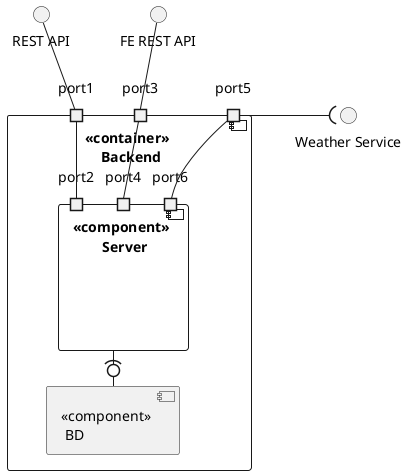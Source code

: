 @startuml
'https://plantuml.com/component-diagram


component "<<container>> \n Backend" {
port port1
port port3
port port5

component "<<component>> \n Server"{
port port2
port port4
port port6

}
component "<<component>> \n BD" {
}

}


"REST API" -- port1
port1 -- port2
port3 -- port4
"FE REST API" -- port3
port5 -- port6
port5 -( "Weather Service"

"<<component>> \n Server" -(0- "<<component>> \n BD"


@enduml